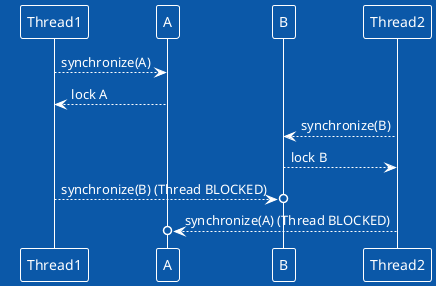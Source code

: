 @startuml
!theme amiga
Participant Thread1
Participant A
Participant B
Participant Thread2
Thread1 --> A: synchronize(A)
A --> Thread1: lock A
Thread2 --> B: synchronize(B)
B --> Thread2: lock B
Thread1 -->o B: synchronize(B) (Thread BLOCKED)
Thread2 -->o A: synchronize(A) (Thread BLOCKED)
@enduml